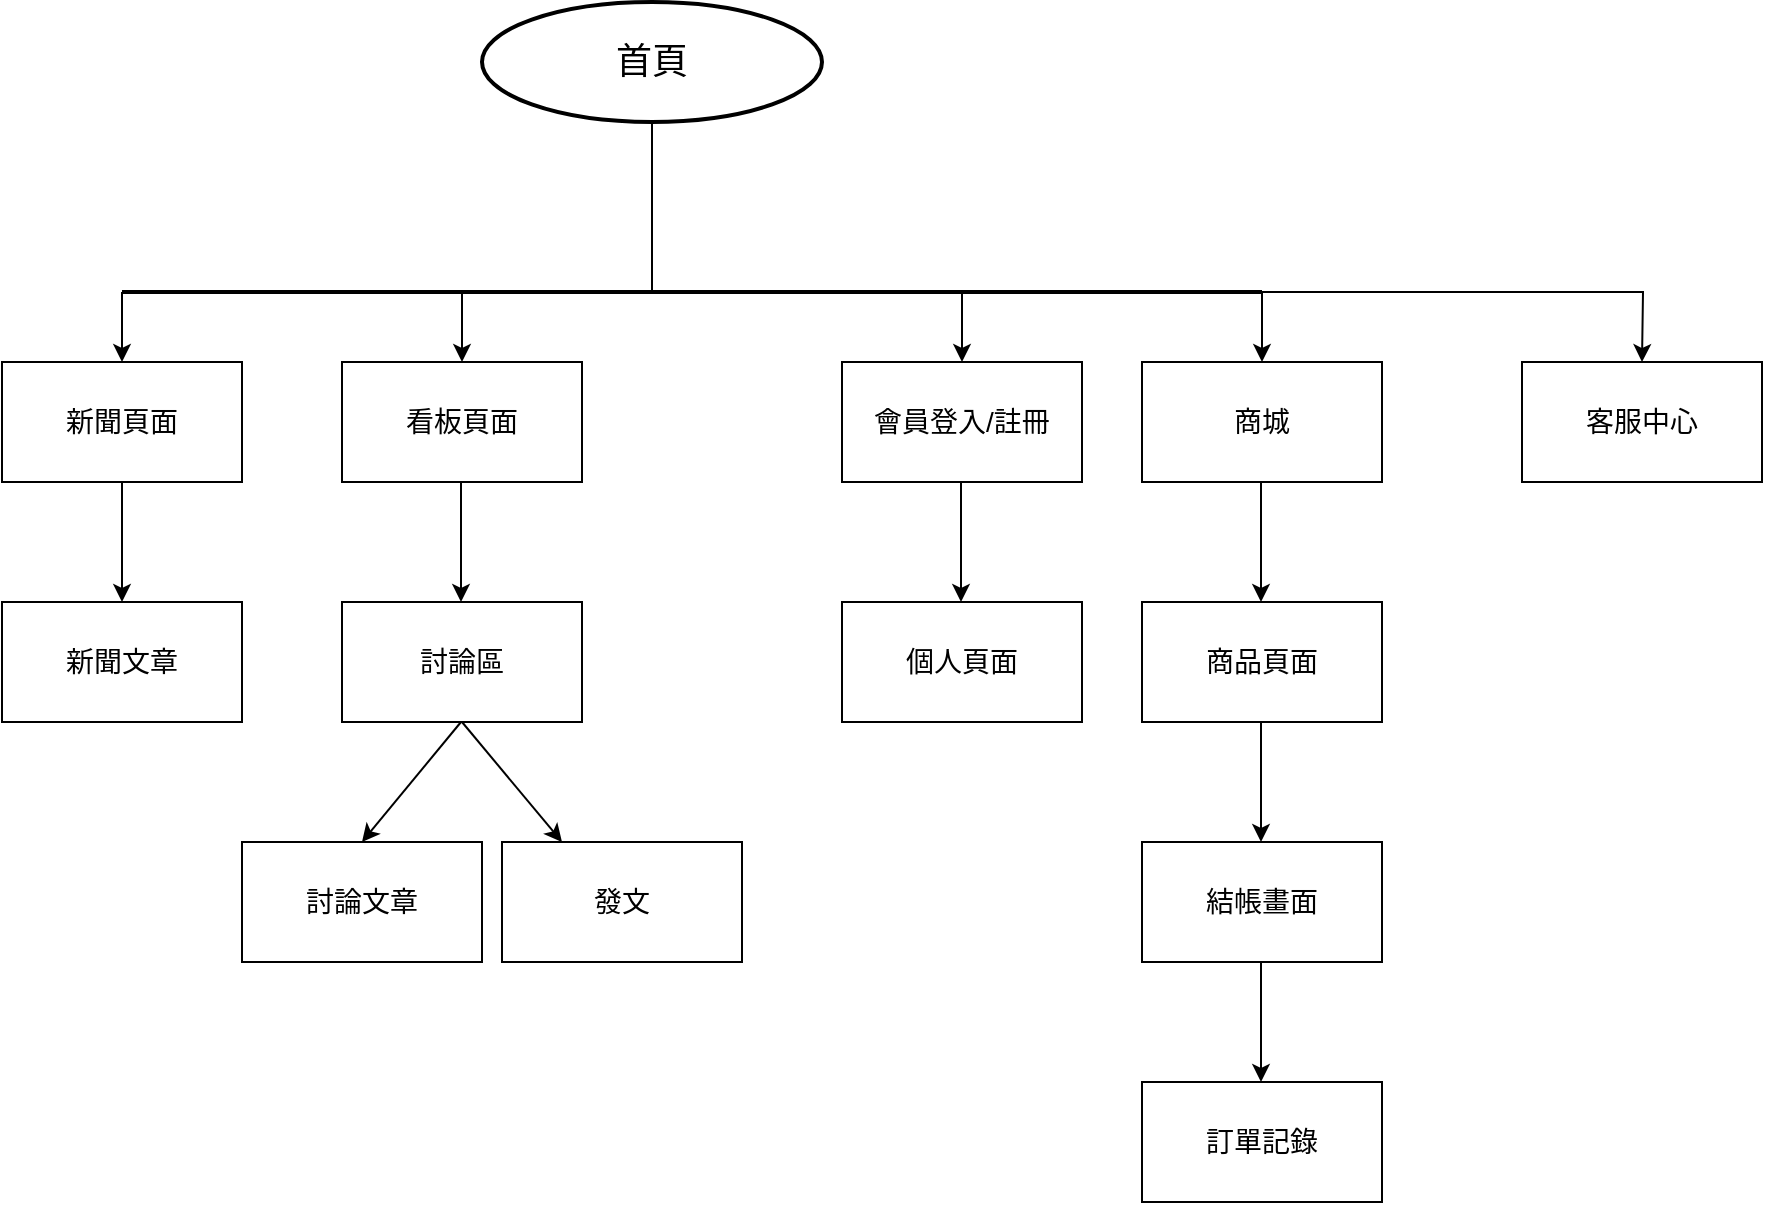 <mxfile version="26.0.14">
  <diagram name="第 1 页" id="62La-dQI2bGcCiMXstRk">
    <mxGraphModel dx="1674" dy="746" grid="1" gridSize="10" guides="1" tooltips="1" connect="1" arrows="1" fold="1" page="1" pageScale="1" pageWidth="827" pageHeight="1169" math="0" shadow="0">
      <root>
        <mxCell id="0" />
        <mxCell id="1" parent="0" />
        <mxCell id="4flJlC9al0kMnTYbHgAi-1" value="&lt;font style=&quot;font-size: 18px;&quot;&gt;首頁&lt;/font&gt;" style="strokeWidth=2;html=1;shape=mxgraph.flowchart.start_1;whiteSpace=wrap;" vertex="1" parent="1">
          <mxGeometry x="350" y="90" width="170" height="60" as="geometry" />
        </mxCell>
        <mxCell id="4flJlC9al0kMnTYbHgAi-8" value="" style="endArrow=none;html=1;rounded=0;entryX=0.5;entryY=1;entryDx=0;entryDy=0;entryPerimeter=0;exitX=0;exitY=0.5;exitDx=0;exitDy=0;exitPerimeter=0;" edge="1" parent="1" target="4flJlC9al0kMnTYbHgAi-1">
          <mxGeometry width="50" height="50" relative="1" as="geometry">
            <mxPoint x="435" y="235" as="sourcePoint" />
            <mxPoint x="480" y="180" as="targetPoint" />
          </mxGeometry>
        </mxCell>
        <mxCell id="4flJlC9al0kMnTYbHgAi-15" style="edgeStyle=orthogonalEdgeStyle;rounded=0;orthogonalLoop=1;jettySize=auto;html=1;exitX=0;exitY=0.5;exitDx=0;exitDy=0;exitPerimeter=0;" edge="1" parent="1" source="4flJlC9al0kMnTYbHgAi-11">
          <mxGeometry relative="1" as="geometry">
            <mxPoint x="170" y="270" as="targetPoint" />
          </mxGeometry>
        </mxCell>
        <mxCell id="4flJlC9al0kMnTYbHgAi-17" style="edgeStyle=orthogonalEdgeStyle;rounded=0;orthogonalLoop=1;jettySize=auto;html=1;exitX=0.25;exitY=0.5;exitDx=0;exitDy=0;exitPerimeter=0;" edge="1" parent="1" source="4flJlC9al0kMnTYbHgAi-11">
          <mxGeometry relative="1" as="geometry">
            <mxPoint x="340" y="270" as="targetPoint" />
            <Array as="points">
              <mxPoint x="340" y="235" />
            </Array>
          </mxGeometry>
        </mxCell>
        <mxCell id="4flJlC9al0kMnTYbHgAi-18" style="edgeStyle=orthogonalEdgeStyle;rounded=0;orthogonalLoop=1;jettySize=auto;html=1;exitX=0.75;exitY=0.5;exitDx=0;exitDy=0;exitPerimeter=0;" edge="1" parent="1" source="4flJlC9al0kMnTYbHgAi-11">
          <mxGeometry relative="1" as="geometry">
            <mxPoint x="590" y="270" as="targetPoint" />
          </mxGeometry>
        </mxCell>
        <mxCell id="4flJlC9al0kMnTYbHgAi-19" style="edgeStyle=orthogonalEdgeStyle;rounded=0;orthogonalLoop=1;jettySize=auto;html=1;exitX=1;exitY=0.5;exitDx=0;exitDy=0;exitPerimeter=0;" edge="1" parent="1" source="4flJlC9al0kMnTYbHgAi-11">
          <mxGeometry relative="1" as="geometry">
            <mxPoint x="740" y="270" as="targetPoint" />
          </mxGeometry>
        </mxCell>
        <mxCell id="4flJlC9al0kMnTYbHgAi-36" style="edgeStyle=orthogonalEdgeStyle;rounded=0;orthogonalLoop=1;jettySize=auto;html=1;" edge="1" parent="1" source="4flJlC9al0kMnTYbHgAi-11">
          <mxGeometry relative="1" as="geometry">
            <mxPoint x="930" y="270" as="targetPoint" />
          </mxGeometry>
        </mxCell>
        <mxCell id="4flJlC9al0kMnTYbHgAi-11" value="" style="line;strokeWidth=2;html=1;" vertex="1" parent="1">
          <mxGeometry x="170" y="230" width="570" height="10" as="geometry" />
        </mxCell>
        <mxCell id="4flJlC9al0kMnTYbHgAi-20" value="&lt;font style=&quot;font-size: 14px;&quot;&gt;新聞頁面&lt;/font&gt;" style="rounded=0;whiteSpace=wrap;html=1;" vertex="1" parent="1">
          <mxGeometry x="110" y="270" width="120" height="60" as="geometry" />
        </mxCell>
        <mxCell id="4flJlC9al0kMnTYbHgAi-21" value="" style="endArrow=classic;html=1;rounded=0;exitX=0.5;exitY=1;exitDx=0;exitDy=0;" edge="1" parent="1" source="4flJlC9al0kMnTYbHgAi-20">
          <mxGeometry width="50" height="50" relative="1" as="geometry">
            <mxPoint x="180" y="430" as="sourcePoint" />
            <mxPoint x="170" y="390" as="targetPoint" />
          </mxGeometry>
        </mxCell>
        <mxCell id="4flJlC9al0kMnTYbHgAi-22" value="&lt;font style=&quot;font-size: 14px;&quot;&gt;新聞文章&lt;/font&gt;" style="rounded=0;whiteSpace=wrap;html=1;" vertex="1" parent="1">
          <mxGeometry x="110" y="390" width="120" height="60" as="geometry" />
        </mxCell>
        <mxCell id="4flJlC9al0kMnTYbHgAi-23" value="&lt;font style=&quot;font-size: 14px;&quot;&gt;看板頁面&lt;/font&gt;" style="rounded=0;whiteSpace=wrap;html=1;" vertex="1" parent="1">
          <mxGeometry x="280" y="270" width="120" height="60" as="geometry" />
        </mxCell>
        <mxCell id="4flJlC9al0kMnTYbHgAi-24" value="" style="endArrow=classic;html=1;rounded=0;exitX=0.5;exitY=1;exitDx=0;exitDy=0;" edge="1" parent="1">
          <mxGeometry width="50" height="50" relative="1" as="geometry">
            <mxPoint x="339.5" y="330" as="sourcePoint" />
            <mxPoint x="339.5" y="390" as="targetPoint" />
            <Array as="points">
              <mxPoint x="339.5" y="360" />
            </Array>
          </mxGeometry>
        </mxCell>
        <mxCell id="4flJlC9al0kMnTYbHgAi-25" value="&lt;font style=&quot;font-size: 14px;&quot;&gt;討論區&lt;/font&gt;" style="rounded=0;whiteSpace=wrap;html=1;" vertex="1" parent="1">
          <mxGeometry x="280" y="390" width="120" height="60" as="geometry" />
        </mxCell>
        <mxCell id="4flJlC9al0kMnTYbHgAi-26" value="&lt;font style=&quot;font-size: 14px;&quot;&gt;會員登入/註冊&lt;/font&gt;" style="rounded=0;whiteSpace=wrap;html=1;" vertex="1" parent="1">
          <mxGeometry x="530" y="270" width="120" height="60" as="geometry" />
        </mxCell>
        <mxCell id="4flJlC9al0kMnTYbHgAi-27" value="" style="endArrow=classic;html=1;rounded=0;exitX=0.5;exitY=1;exitDx=0;exitDy=0;" edge="1" parent="1">
          <mxGeometry width="50" height="50" relative="1" as="geometry">
            <mxPoint x="589.5" y="330" as="sourcePoint" />
            <mxPoint x="589.5" y="390" as="targetPoint" />
            <Array as="points">
              <mxPoint x="589.5" y="360" />
            </Array>
          </mxGeometry>
        </mxCell>
        <mxCell id="4flJlC9al0kMnTYbHgAi-28" value="&lt;font style=&quot;font-size: 14px;&quot;&gt;個人頁面&lt;/font&gt;" style="rounded=0;whiteSpace=wrap;html=1;" vertex="1" parent="1">
          <mxGeometry x="530" y="390" width="120" height="60" as="geometry" />
        </mxCell>
        <mxCell id="4flJlC9al0kMnTYbHgAi-29" value="&lt;font style=&quot;font-size: 14px;&quot;&gt;商城&lt;/font&gt;" style="rounded=0;whiteSpace=wrap;html=1;" vertex="1" parent="1">
          <mxGeometry x="680" y="270" width="120" height="60" as="geometry" />
        </mxCell>
        <mxCell id="4flJlC9al0kMnTYbHgAi-30" value="" style="endArrow=classic;html=1;rounded=0;exitX=0.5;exitY=1;exitDx=0;exitDy=0;" edge="1" parent="1">
          <mxGeometry width="50" height="50" relative="1" as="geometry">
            <mxPoint x="739.5" y="330" as="sourcePoint" />
            <mxPoint x="739.5" y="390" as="targetPoint" />
            <Array as="points">
              <mxPoint x="739.5" y="360" />
            </Array>
          </mxGeometry>
        </mxCell>
        <mxCell id="4flJlC9al0kMnTYbHgAi-31" value="&lt;font style=&quot;font-size: 14px;&quot;&gt;商品頁面&lt;/font&gt;" style="rounded=0;whiteSpace=wrap;html=1;" vertex="1" parent="1">
          <mxGeometry x="680" y="390" width="120" height="60" as="geometry" />
        </mxCell>
        <mxCell id="4flJlC9al0kMnTYbHgAi-32" value="&lt;font style=&quot;font-size: 14px;&quot;&gt;討論文章&lt;/font&gt;" style="rounded=0;whiteSpace=wrap;html=1;" vertex="1" parent="1">
          <mxGeometry x="230" y="510" width="120" height="60" as="geometry" />
        </mxCell>
        <mxCell id="4flJlC9al0kMnTYbHgAi-33" value="" style="endArrow=classic;html=1;rounded=0;exitX=0.5;exitY=1;exitDx=0;exitDy=0;entryX=0.5;entryY=0;entryDx=0;entryDy=0;" edge="1" parent="1" target="4flJlC9al0kMnTYbHgAi-32">
          <mxGeometry width="50" height="50" relative="1" as="geometry">
            <mxPoint x="339.5" y="450" as="sourcePoint" />
            <mxPoint x="339.5" y="510" as="targetPoint" />
            <Array as="points" />
          </mxGeometry>
        </mxCell>
        <mxCell id="4flJlC9al0kMnTYbHgAi-34" value="" style="endArrow=classic;html=1;rounded=0;exitX=0.5;exitY=1;exitDx=0;exitDy=0;" edge="1" parent="1" source="4flJlC9al0kMnTYbHgAi-25">
          <mxGeometry width="50" height="50" relative="1" as="geometry">
            <mxPoint x="400" y="530" as="sourcePoint" />
            <mxPoint x="390" y="510" as="targetPoint" />
          </mxGeometry>
        </mxCell>
        <mxCell id="4flJlC9al0kMnTYbHgAi-35" value="&lt;font style=&quot;font-size: 14px;&quot;&gt;發文&lt;/font&gt;" style="rounded=0;whiteSpace=wrap;html=1;" vertex="1" parent="1">
          <mxGeometry x="360" y="510" width="120" height="60" as="geometry" />
        </mxCell>
        <mxCell id="4flJlC9al0kMnTYbHgAi-37" value="&lt;font style=&quot;font-size: 14px;&quot;&gt;客服中心&lt;/font&gt;" style="rounded=0;whiteSpace=wrap;html=1;" vertex="1" parent="1">
          <mxGeometry x="870" y="270" width="120" height="60" as="geometry" />
        </mxCell>
        <mxCell id="4flJlC9al0kMnTYbHgAi-39" value="" style="endArrow=classic;html=1;rounded=0;exitX=0.5;exitY=1;exitDx=0;exitDy=0;" edge="1" parent="1">
          <mxGeometry width="50" height="50" relative="1" as="geometry">
            <mxPoint x="739.5" y="450" as="sourcePoint" />
            <mxPoint x="739.5" y="510" as="targetPoint" />
            <Array as="points">
              <mxPoint x="739.5" y="480" />
            </Array>
          </mxGeometry>
        </mxCell>
        <mxCell id="4flJlC9al0kMnTYbHgAi-40" value="&lt;font style=&quot;font-size: 14px;&quot;&gt;結帳畫面&lt;/font&gt;" style="rounded=0;whiteSpace=wrap;html=1;" vertex="1" parent="1">
          <mxGeometry x="680" y="510" width="120" height="60" as="geometry" />
        </mxCell>
        <mxCell id="4flJlC9al0kMnTYbHgAi-41" value="" style="endArrow=classic;html=1;rounded=0;exitX=0.5;exitY=1;exitDx=0;exitDy=0;" edge="1" parent="1">
          <mxGeometry width="50" height="50" relative="1" as="geometry">
            <mxPoint x="739.5" y="570" as="sourcePoint" />
            <mxPoint x="739.5" y="630" as="targetPoint" />
            <Array as="points">
              <mxPoint x="739.5" y="600" />
            </Array>
          </mxGeometry>
        </mxCell>
        <mxCell id="4flJlC9al0kMnTYbHgAi-42" value="&lt;font style=&quot;font-size: 14px;&quot;&gt;訂單記錄&lt;/font&gt;" style="rounded=0;whiteSpace=wrap;html=1;" vertex="1" parent="1">
          <mxGeometry x="680" y="630" width="120" height="60" as="geometry" />
        </mxCell>
      </root>
    </mxGraphModel>
  </diagram>
</mxfile>
